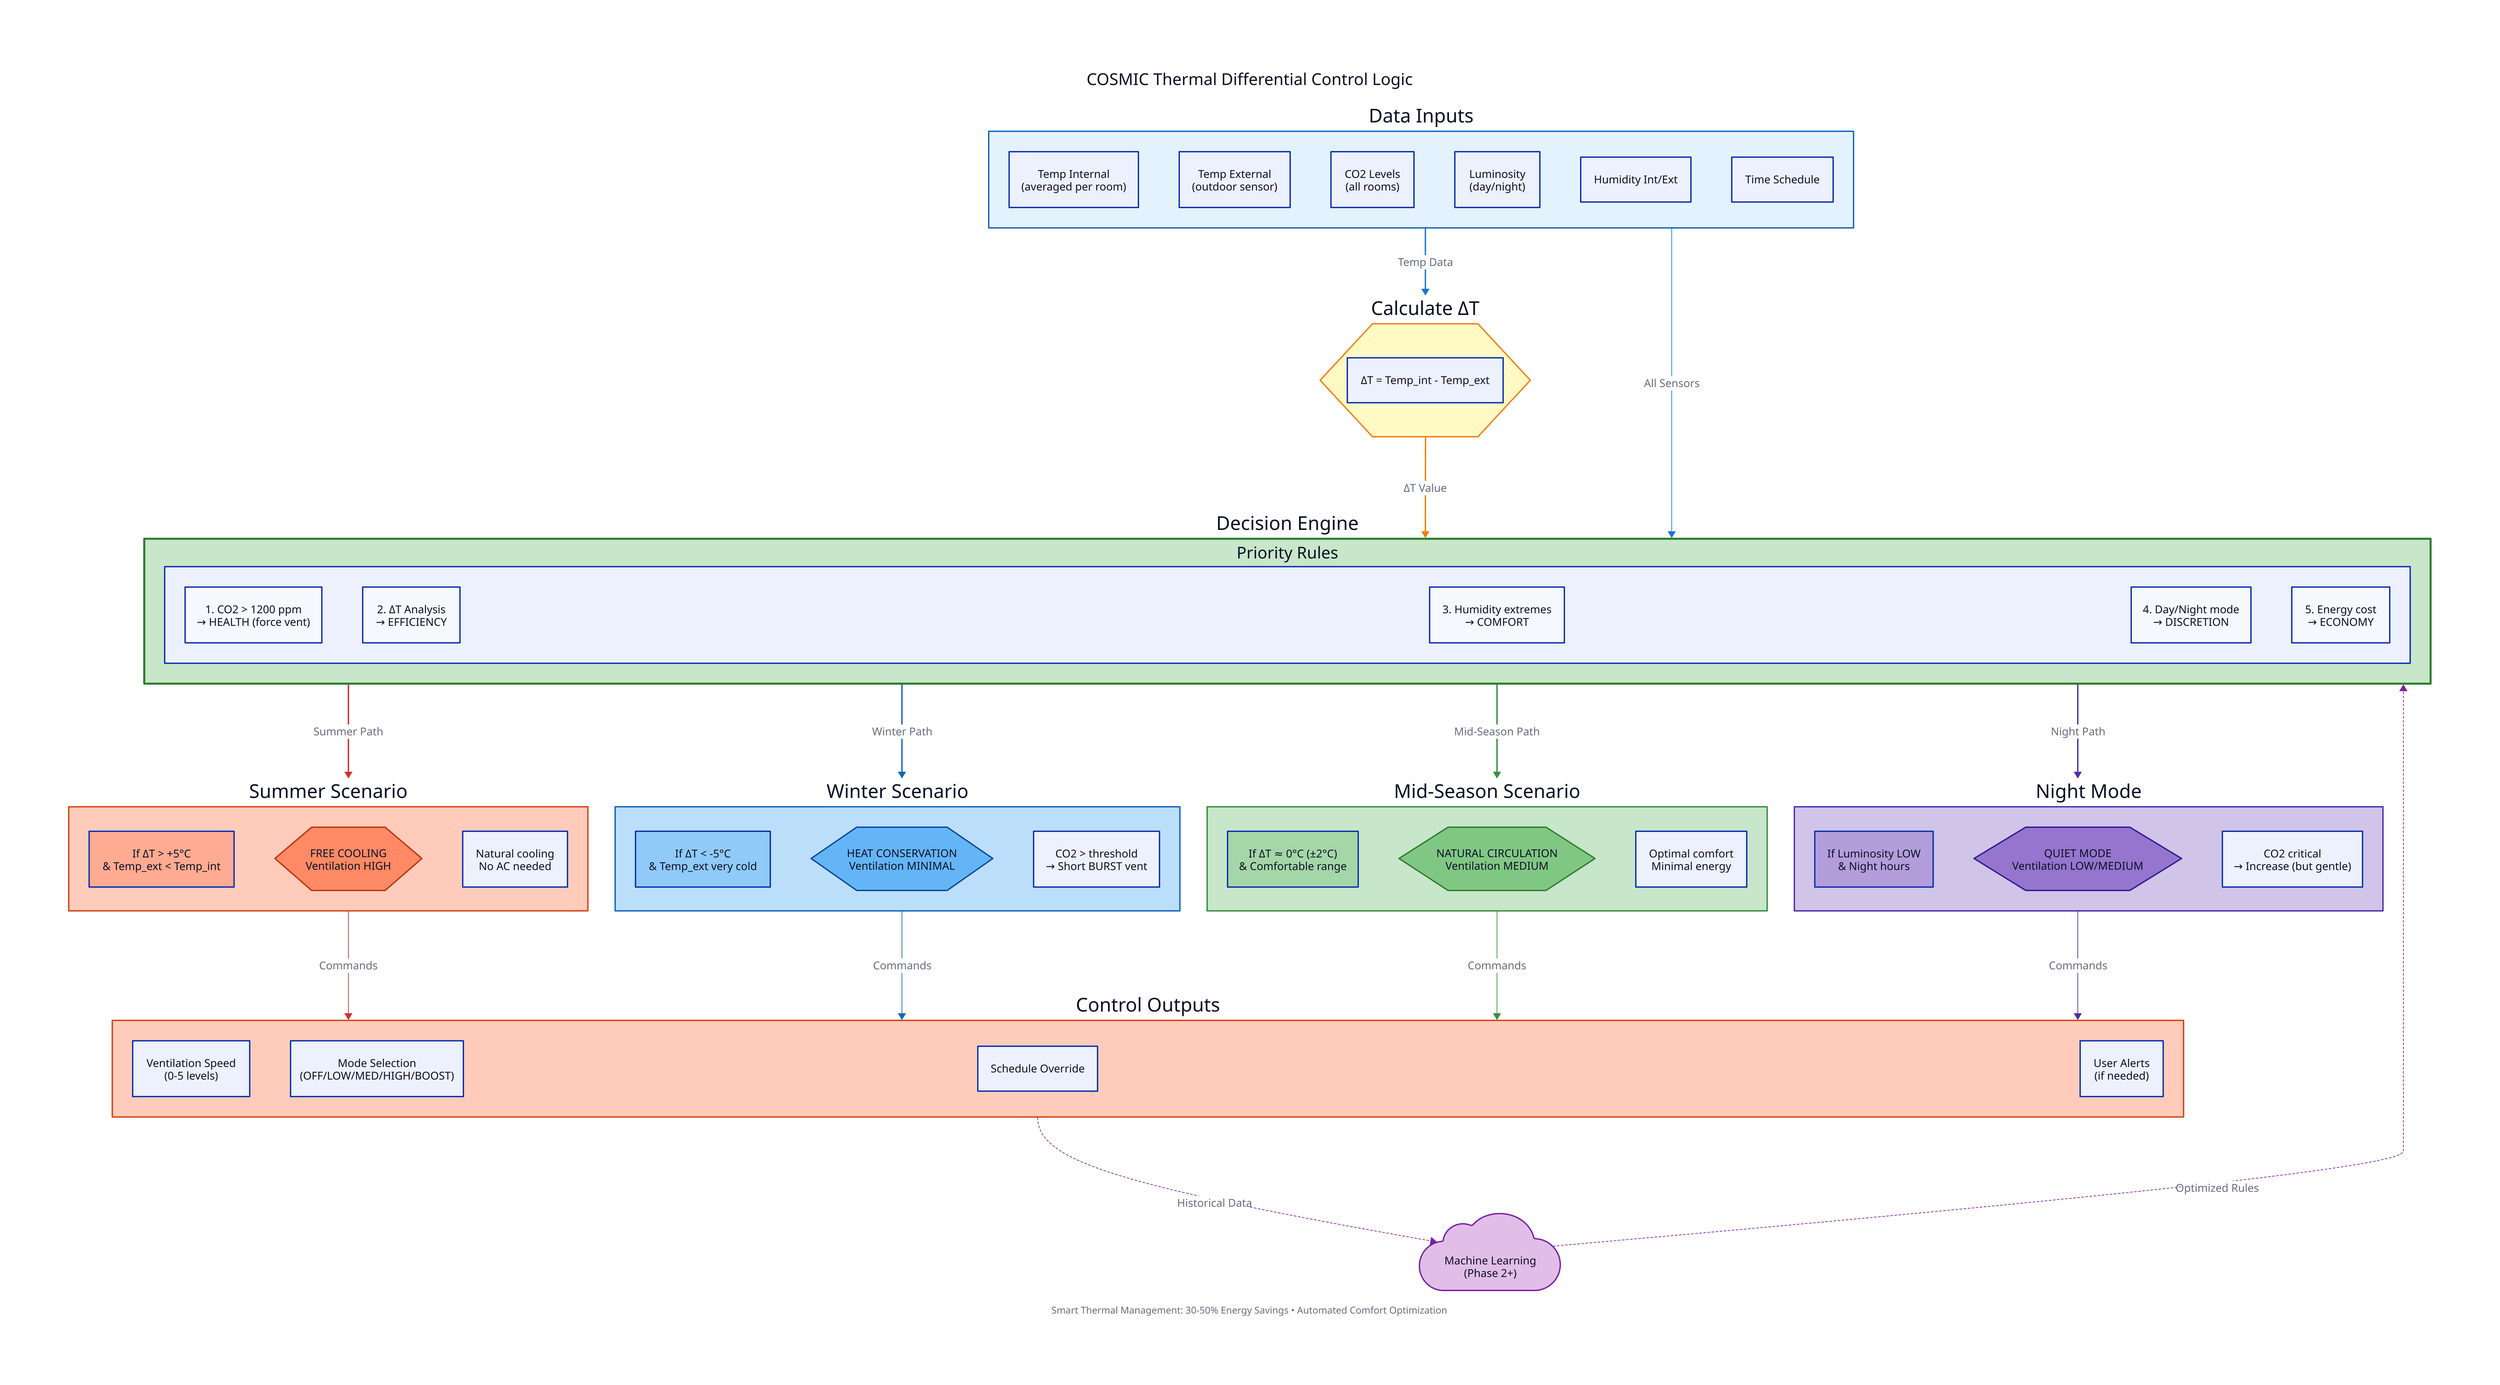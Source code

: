direction: down

title: COSMIC Thermal Differential Control Logic {
  near: top-center
  shape: text
  style: {
    font-size: 24
    bold: true
  }
}

# Input Data
inputs: Data Inputs {
  shape: rectangle
  style.fill: "#E3F2FD"
  style.stroke: "#1565C0"
  style.stroke-width: 2

  temp_int: Temp Internal\n(averaged per room)
  temp_ext: Temp External\n(outdoor sensor)
  co2: CO2 Levels\n(all rooms)
  lux: Luminosity\n(day/night)
  humidity: Humidity Int/Ext
  time: Time Schedule
}

# Calculation
calc: Calculate ΔT {
  shape: hexagon
  style.fill: "#FFF9C4"
  style.stroke: "#F57F17"
  style.stroke-width: 2

  formula: ΔT = Temp_int - Temp_ext
}

# Decision Engine
decision: Decision Engine {
  shape: rectangle
  style.fill: "#C8E6C9"
  style.stroke: "#2E7D32"
  style.stroke-width: 3

  priority: Priority Rules {
    p1: 1. CO2 > 1200 ppm\n→ HEALTH (force vent)
    p2: 2. ΔT Analysis\n→ EFFICIENCY
    p3: 3. Humidity extremes\n→ COMFORT
    p4: 4. Day/Night mode\n→ DISCRETION
    p5: 5. Energy cost\n→ ECONOMY
  }
}

# Scenarios
scenario_summer: Summer Scenario {
  shape: rectangle
  style.fill: "#FFCCBC"
  style.stroke: "#D84315"
  style.stroke-width: 2

  condition: If ΔT > +5°C\n& Temp_ext < Temp_int {
    shape: rectangle
    style.fill: "#FFAB91"
  }

  action: FREE COOLING\nVentilation HIGH {
    shape: hexagon
    style.fill: "#FF8A65"
    style.stroke: "#BF360C"
    style.stroke-width: 2
  }

  benefit: Natural cooling\nNo AC needed
}

scenario_winter: Winter Scenario {
  shape: rectangle
  style.fill: "#BBDEFB"
  style.stroke: "#1565C0"
  style.stroke-width: 2

  condition: If ΔT < -5°C\n& Temp_ext very cold {
    shape: rectangle
    style.fill: "#90CAF9"
  }

  action: HEAT CONSERVATION\nVentilation MINIMAL {
    shape: hexagon
    style.fill: "#64B5F6"
    style.stroke: "#0D47A1"
    style.stroke-width: 2
  }

  exception: CO2 > threshold\n→ Short BURST vent
}

scenario_midseason: Mid-Season Scenario {
  shape: rectangle
  style.fill: "#C8E6C9"
  style.stroke: "#388E3C"
  style.stroke-width: 2

  condition: If ΔT ≈ 0°C (±2°C)\n& Comfortable range {
    shape: rectangle
    style.fill: "#A5D6A7"
  }

  action: NATURAL CIRCULATION\nVentilation MEDIUM {
    shape: hexagon
    style.fill: "#81C784"
    style.stroke: "#2E7D32"
    style.stroke-width: 2
  }

  benefit: Optimal comfort\nMinimal energy
}

scenario_night: Night Mode {
  shape: rectangle
  style.fill: "#D1C4E9"
  style.stroke: "#512DA8"
  style.stroke-width: 2

  condition: If Luminosity LOW\n& Night hours {
    shape: rectangle
    style.fill: "#B39DDB"
  }

  action: QUIET MODE\nVentilation LOW/MEDIUM {
    shape: hexagon
    style.fill: "#9575CD"
    style.stroke: "#311B92"
    style.stroke-width: 2
  }

  override: CO2 critical\n→ Increase (but gentle)
}

# Outputs
outputs: Control Outputs {
  shape: rectangle
  style.fill: "#FFCCBC"
  style.stroke: "#D84315"
  style.stroke-width: 2

  vent_speed: Ventilation Speed\n(0-5 levels)
  vent_mode: Mode Selection\n(OFF/LOW/MED/HIGH/BOOST)
  schedule: Schedule Override
  alert: User Alerts\n(if needed)
}

# Flows
inputs -> calc: Temp Data {
  style.stroke: "#1976D2"
  style.stroke-width: 2
}

calc -> decision: ΔT Value {
  style.stroke: "#F57C00"
  style.stroke-width: 2
}

inputs -> decision: All Sensors {
  style.stroke: "#1976D2"
  style.stroke-width: 1
}

decision -> scenario_summer: Summer Path {
  style.stroke: "#D32F2F"
  style.stroke-width: 2
}

decision -> scenario_winter: Winter Path {
  style.stroke: "#1565C0"
  style.stroke-width: 2
}

decision -> scenario_midseason: Mid-Season Path {
  style.stroke: "#388E3C"
  style.stroke-width: 2
}

decision -> scenario_night: Night Path {
  style.stroke: "#512DA8"
  style.stroke-width: 2
}

scenario_summer -> outputs: Commands {
  style.stroke: "#D32F2F"
  style.stroke-width: 1
}

scenario_winter -> outputs: Commands {
  style.stroke: "#1565C0"
  style.stroke-width: 1
}

scenario_midseason -> outputs: Commands {
  style.stroke: "#388E3C"
  style.stroke-width: 1
}

scenario_night -> outputs: Commands {
  style.stroke: "#512DA8"
  style.stroke-width: 1
}

# Learning Loop
ml: Machine Learning\n(Phase 2+) {
  shape: cloud
  style.fill: "#E1BEE7"
  style.stroke: "#7B1FA2"
  style.stroke-width: 2
}

outputs -> ml: Historical Data {
  style.stroke: "#7B1FA2"
  style.stroke-width: 1
  style.stroke-dash: 3
}

ml -> decision: Optimized Rules {
  style.stroke: "#7B1FA2"
  style.stroke-width: 1
  style.stroke-dash: 3
}

note: {
  near: bottom-center
  shape: text
  style: {
    font-size: 14
    italic: true
    bold: true
  }
}

note: "Smart Thermal Management: 30-50% Energy Savings • Automated Comfort Optimization"
